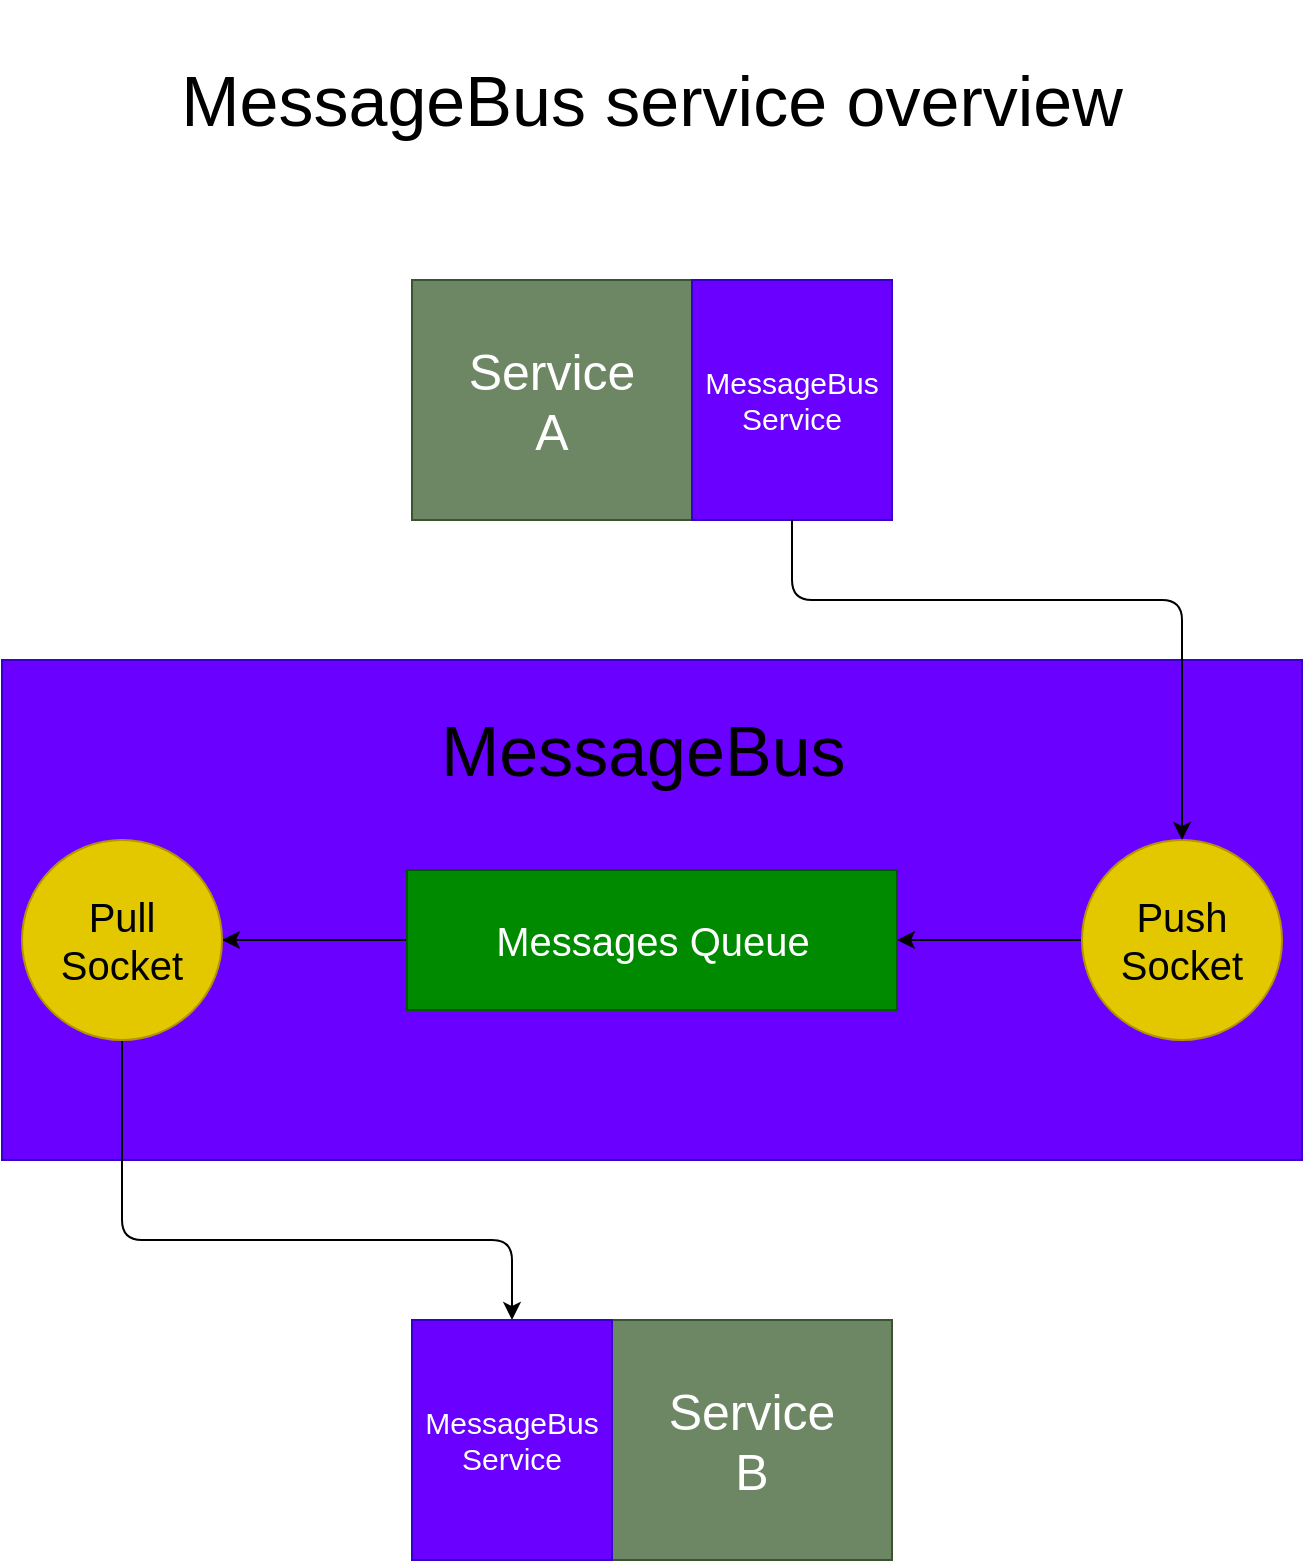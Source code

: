 <mxfile>
    <diagram id="l5U46Hb2RTufgkLz5ZlE" name="Page-1">
        <mxGraphModel dx="1867" dy="928" grid="1" gridSize="10" guides="1" tooltips="1" connect="1" arrows="1" fold="1" page="1" pageScale="1" pageWidth="850" pageHeight="1100" math="0" shadow="0">
            <root>
                <mxCell id="0"/>
                <mxCell id="1" parent="0"/>
                <mxCell id="2" value="MessageBus service overview" style="text;html=1;strokeColor=none;fillColor=none;align=center;verticalAlign=middle;whiteSpace=wrap;rounded=0;fontSize=35;" parent="1" vertex="1">
                    <mxGeometry x="110" y="20" width="630" height="100" as="geometry"/>
                </mxCell>
                <mxCell id="3" value="Service&lt;br style=&quot;font-size: 25px;&quot;&gt;A&lt;br style=&quot;font-size: 25px;&quot;&gt;" style="rounded=0;whiteSpace=wrap;html=1;fontSize=25;fillColor=#6d8764;fontColor=#ffffff;strokeColor=#3A5431;" parent="1" vertex="1">
                    <mxGeometry x="305" y="160" width="140" height="120" as="geometry"/>
                </mxCell>
                <mxCell id="4" value="MessageBus&lt;br style=&quot;font-size: 15px;&quot;&gt;Service" style="rounded=0;whiteSpace=wrap;html=1;fontSize=15;fillColor=#6a00ff;fontColor=#ffffff;strokeColor=#3700CC;" parent="1" vertex="1">
                    <mxGeometry x="445" y="160" width="100" height="120" as="geometry"/>
                </mxCell>
                <mxCell id="5" value="" style="rounded=0;whiteSpace=wrap;html=1;fontSize=15;fillColor=#6a00ff;fontColor=#ffffff;strokeColor=#3700CC;" parent="1" vertex="1">
                    <mxGeometry x="100" y="350" width="650" height="250" as="geometry"/>
                </mxCell>
                <mxCell id="6" value="MessageBus&amp;nbsp;" style="text;html=1;strokeColor=none;fillColor=none;align=center;verticalAlign=middle;whiteSpace=wrap;rounded=0;fontSize=35;" parent="1" vertex="1">
                    <mxGeometry x="293" y="370" width="265" height="50" as="geometry"/>
                </mxCell>
                <mxCell id="10" style="edgeStyle=none;html=1;entryX=1;entryY=0.5;entryDx=0;entryDy=0;fontSize=15;" parent="1" source="7" target="9" edge="1">
                    <mxGeometry relative="1" as="geometry">
                        <Array as="points"/>
                    </mxGeometry>
                </mxCell>
                <mxCell id="7" value="Push&lt;br style=&quot;font-size: 20px;&quot;&gt;Socket" style="ellipse;whiteSpace=wrap;html=1;aspect=fixed;fontSize=20;fillColor=#e3c800;fontColor=#000000;strokeColor=#B09500;" parent="1" vertex="1">
                    <mxGeometry x="640" y="440" width="100" height="100" as="geometry"/>
                </mxCell>
                <mxCell id="8" style="edgeStyle=none;html=1;fontSize=25;exitX=0.5;exitY=1;exitDx=0;exitDy=0;" parent="1" source="4" target="7" edge="1">
                    <mxGeometry relative="1" as="geometry">
                        <Array as="points">
                            <mxPoint x="495" y="320"/>
                            <mxPoint x="690" y="320"/>
                        </Array>
                    </mxGeometry>
                </mxCell>
                <mxCell id="12" style="edgeStyle=none;html=1;entryX=1;entryY=0.5;entryDx=0;entryDy=0;fontSize=15;" parent="1" source="9" target="11" edge="1">
                    <mxGeometry relative="1" as="geometry">
                        <Array as="points"/>
                    </mxGeometry>
                </mxCell>
                <mxCell id="9" value="Messages Queue" style="rounded=0;whiteSpace=wrap;html=1;fontSize=20;fillColor=#008a00;fontColor=#ffffff;strokeColor=#005700;" parent="1" vertex="1">
                    <mxGeometry x="302.5" y="455" width="245" height="70" as="geometry"/>
                </mxCell>
                <mxCell id="18" style="edgeStyle=none;html=1;entryX=0.5;entryY=0;entryDx=0;entryDy=0;fontSize=15;" parent="1" source="11" target="17" edge="1">
                    <mxGeometry relative="1" as="geometry">
                        <Array as="points">
                            <mxPoint x="160" y="640"/>
                            <mxPoint x="355" y="640"/>
                        </Array>
                    </mxGeometry>
                </mxCell>
                <mxCell id="11" value="Pull&lt;br style=&quot;font-size: 20px;&quot;&gt;Socket" style="ellipse;whiteSpace=wrap;html=1;aspect=fixed;fontSize=20;fillColor=#e3c800;fontColor=#000000;strokeColor=#B09500;" parent="1" vertex="1">
                    <mxGeometry x="110" y="440" width="100" height="100" as="geometry"/>
                </mxCell>
                <mxCell id="16" value="Service&lt;br style=&quot;font-size: 25px;&quot;&gt;B" style="rounded=0;whiteSpace=wrap;html=1;fontSize=25;fillColor=#6d8764;fontColor=#ffffff;strokeColor=#3A5431;" parent="1" vertex="1">
                    <mxGeometry x="405" y="680" width="140" height="120" as="geometry"/>
                </mxCell>
                <mxCell id="17" value="MessageBus&lt;br style=&quot;font-size: 15px;&quot;&gt;Service" style="rounded=0;whiteSpace=wrap;html=1;fontSize=15;fillColor=#6a00ff;fontColor=#ffffff;strokeColor=#3700CC;" parent="1" vertex="1">
                    <mxGeometry x="305" y="680" width="100" height="120" as="geometry"/>
                </mxCell>
            </root>
        </mxGraphModel>
    </diagram>
</mxfile>